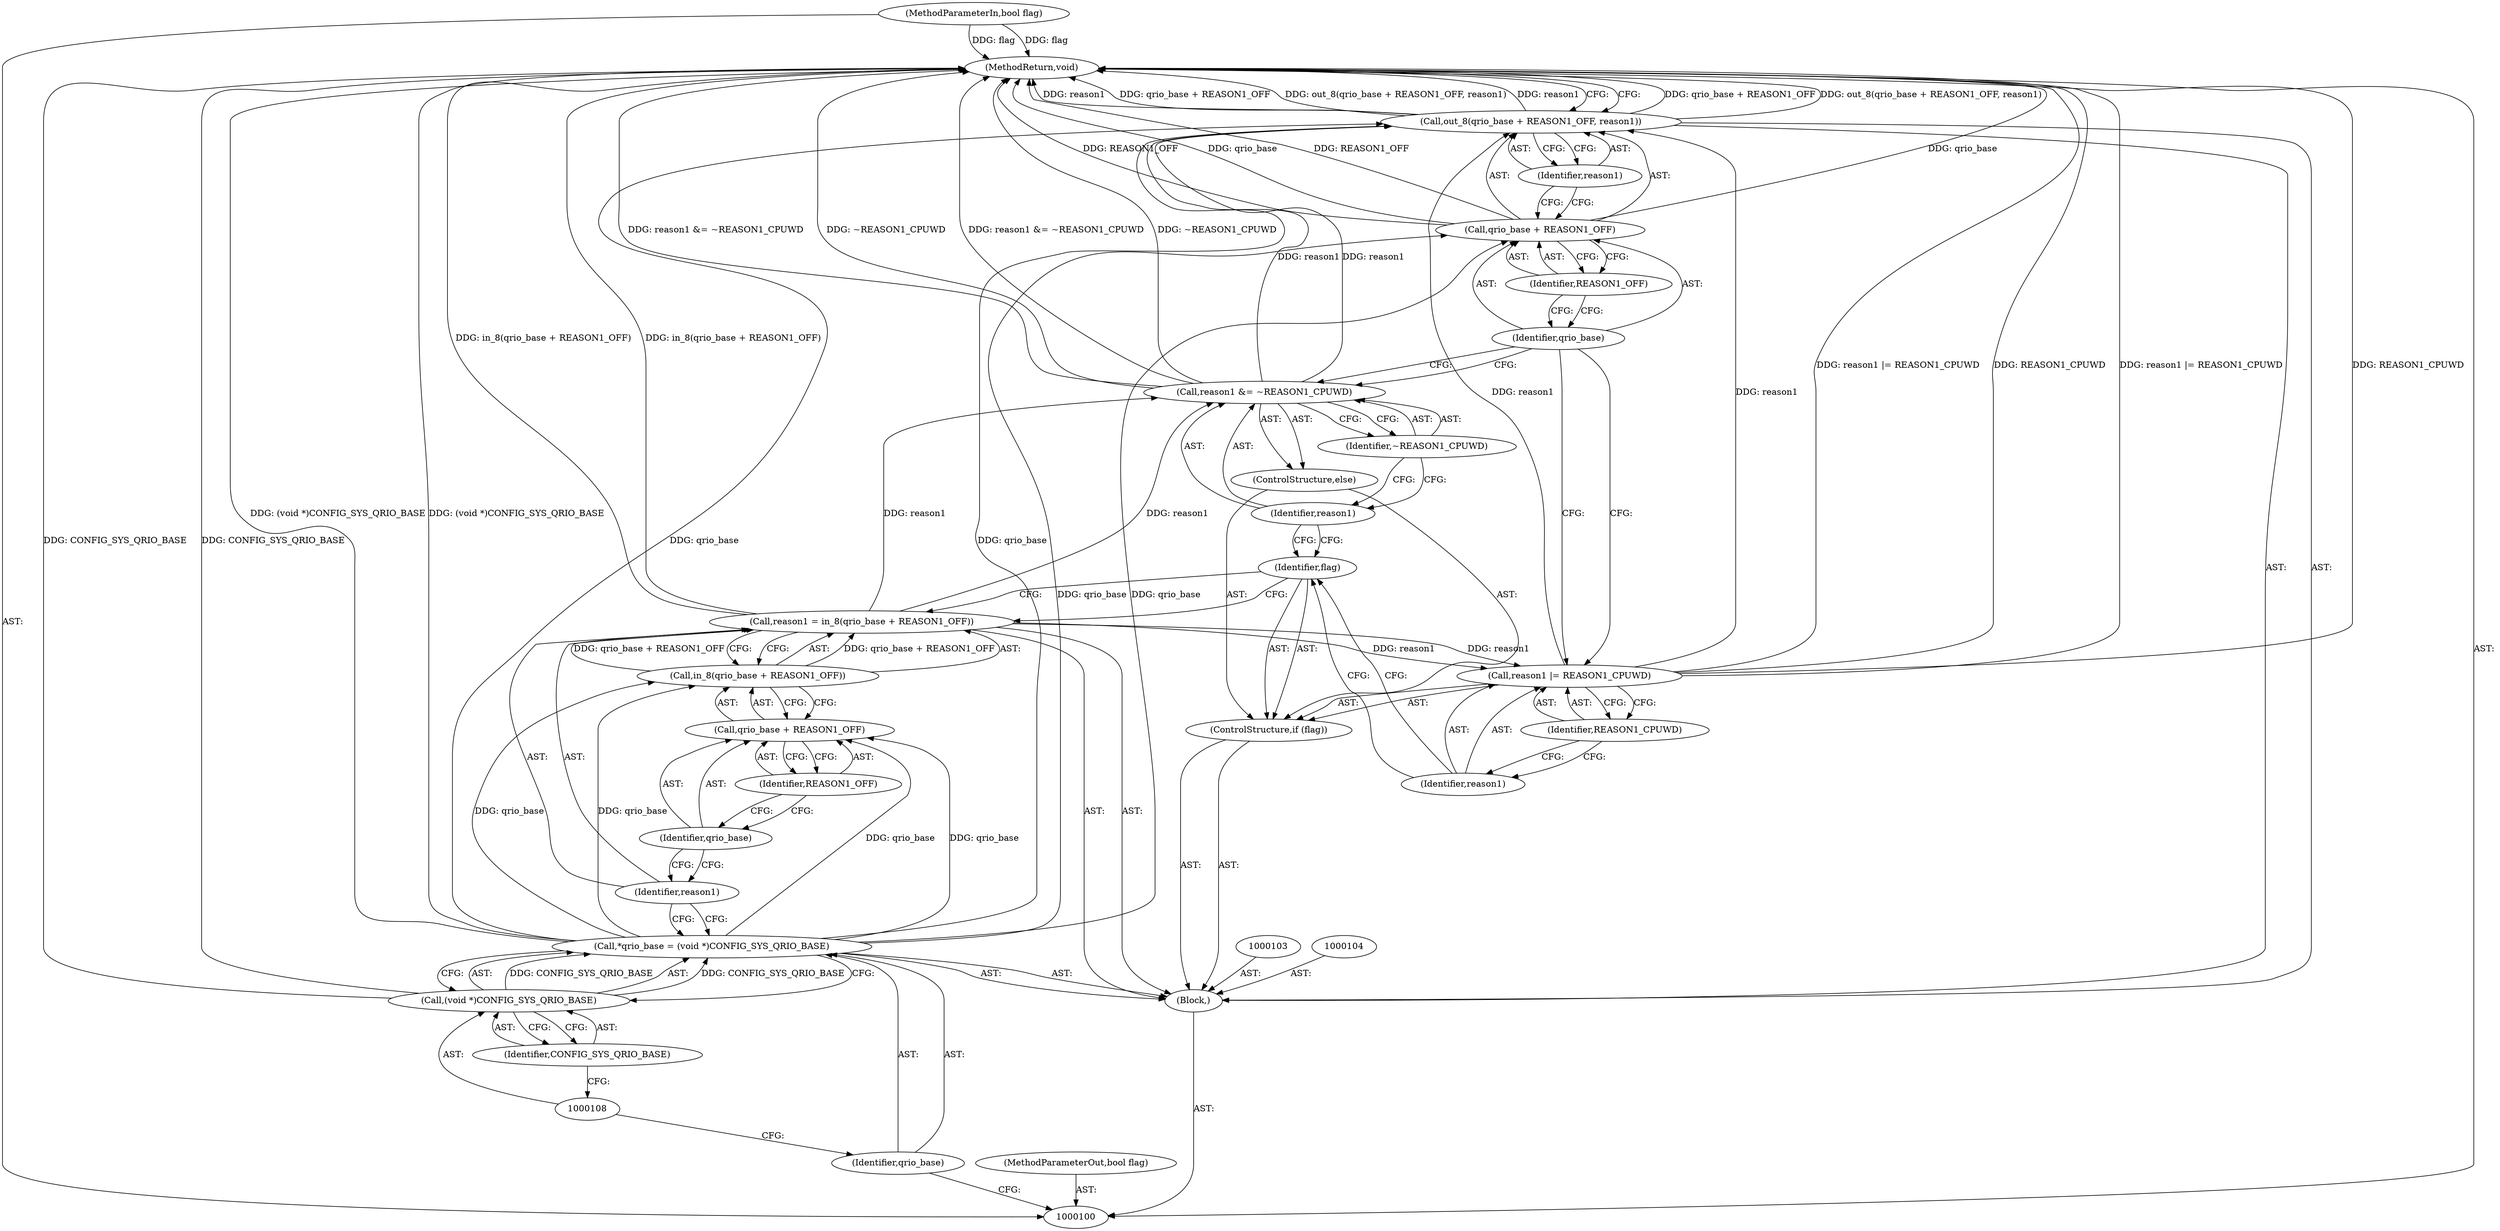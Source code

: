 digraph "0_u-boot_master" {
"1000130" [label="(MethodReturn,void)"];
"1000101" [label="(MethodParameterIn,bool flag)"];
"1000171" [label="(MethodParameterOut,bool flag)"];
"1000124" [label="(Identifier,~REASON1_CPUWD)"];
"1000122" [label="(Call,reason1 &= ~REASON1_CPUWD)"];
"1000123" [label="(Identifier,reason1)"];
"1000125" [label="(Call,out_8(qrio_base + REASON1_OFF, reason1))"];
"1000128" [label="(Identifier,REASON1_OFF)"];
"1000129" [label="(Identifier,reason1)"];
"1000126" [label="(Call,qrio_base + REASON1_OFF)"];
"1000127" [label="(Identifier,qrio_base)"];
"1000102" [label="(Block,)"];
"1000105" [label="(Call,*qrio_base = (void *)CONFIG_SYS_QRIO_BASE)"];
"1000106" [label="(Identifier,qrio_base)"];
"1000107" [label="(Call,(void *)CONFIG_SYS_QRIO_BASE)"];
"1000109" [label="(Identifier,CONFIG_SYS_QRIO_BASE)"];
"1000112" [label="(Call,in_8(qrio_base + REASON1_OFF))"];
"1000113" [label="(Call,qrio_base + REASON1_OFF)"];
"1000114" [label="(Identifier,qrio_base)"];
"1000110" [label="(Call,reason1 = in_8(qrio_base + REASON1_OFF))"];
"1000111" [label="(Identifier,reason1)"];
"1000115" [label="(Identifier,REASON1_OFF)"];
"1000116" [label="(ControlStructure,if (flag))"];
"1000117" [label="(Identifier,flag)"];
"1000120" [label="(Identifier,REASON1_CPUWD)"];
"1000118" [label="(Call,reason1 |= REASON1_CPUWD)"];
"1000119" [label="(Identifier,reason1)"];
"1000121" [label="(ControlStructure,else)"];
"1000130" -> "1000100"  [label="AST: "];
"1000130" -> "1000125"  [label="CFG: "];
"1000125" -> "1000130"  [label="DDG: qrio_base + REASON1_OFF"];
"1000125" -> "1000130"  [label="DDG: out_8(qrio_base + REASON1_OFF, reason1)"];
"1000125" -> "1000130"  [label="DDG: reason1"];
"1000105" -> "1000130"  [label="DDG: (void *)CONFIG_SYS_QRIO_BASE"];
"1000126" -> "1000130"  [label="DDG: qrio_base"];
"1000126" -> "1000130"  [label="DDG: REASON1_OFF"];
"1000118" -> "1000130"  [label="DDG: reason1 |= REASON1_CPUWD"];
"1000118" -> "1000130"  [label="DDG: REASON1_CPUWD"];
"1000110" -> "1000130"  [label="DDG: in_8(qrio_base + REASON1_OFF)"];
"1000122" -> "1000130"  [label="DDG: reason1 &= ~REASON1_CPUWD"];
"1000122" -> "1000130"  [label="DDG: ~REASON1_CPUWD"];
"1000107" -> "1000130"  [label="DDG: CONFIG_SYS_QRIO_BASE"];
"1000101" -> "1000130"  [label="DDG: flag"];
"1000101" -> "1000100"  [label="AST: "];
"1000101" -> "1000130"  [label="DDG: flag"];
"1000171" -> "1000100"  [label="AST: "];
"1000124" -> "1000122"  [label="AST: "];
"1000124" -> "1000123"  [label="CFG: "];
"1000122" -> "1000124"  [label="CFG: "];
"1000122" -> "1000121"  [label="AST: "];
"1000122" -> "1000124"  [label="CFG: "];
"1000123" -> "1000122"  [label="AST: "];
"1000124" -> "1000122"  [label="AST: "];
"1000127" -> "1000122"  [label="CFG: "];
"1000122" -> "1000130"  [label="DDG: reason1 &= ~REASON1_CPUWD"];
"1000122" -> "1000130"  [label="DDG: ~REASON1_CPUWD"];
"1000110" -> "1000122"  [label="DDG: reason1"];
"1000122" -> "1000125"  [label="DDG: reason1"];
"1000123" -> "1000122"  [label="AST: "];
"1000123" -> "1000117"  [label="CFG: "];
"1000124" -> "1000123"  [label="CFG: "];
"1000125" -> "1000102"  [label="AST: "];
"1000125" -> "1000129"  [label="CFG: "];
"1000126" -> "1000125"  [label="AST: "];
"1000129" -> "1000125"  [label="AST: "];
"1000130" -> "1000125"  [label="CFG: "];
"1000125" -> "1000130"  [label="DDG: qrio_base + REASON1_OFF"];
"1000125" -> "1000130"  [label="DDG: out_8(qrio_base + REASON1_OFF, reason1)"];
"1000125" -> "1000130"  [label="DDG: reason1"];
"1000105" -> "1000125"  [label="DDG: qrio_base"];
"1000122" -> "1000125"  [label="DDG: reason1"];
"1000118" -> "1000125"  [label="DDG: reason1"];
"1000128" -> "1000126"  [label="AST: "];
"1000128" -> "1000127"  [label="CFG: "];
"1000126" -> "1000128"  [label="CFG: "];
"1000129" -> "1000125"  [label="AST: "];
"1000129" -> "1000126"  [label="CFG: "];
"1000125" -> "1000129"  [label="CFG: "];
"1000126" -> "1000125"  [label="AST: "];
"1000126" -> "1000128"  [label="CFG: "];
"1000127" -> "1000126"  [label="AST: "];
"1000128" -> "1000126"  [label="AST: "];
"1000129" -> "1000126"  [label="CFG: "];
"1000126" -> "1000130"  [label="DDG: qrio_base"];
"1000126" -> "1000130"  [label="DDG: REASON1_OFF"];
"1000105" -> "1000126"  [label="DDG: qrio_base"];
"1000127" -> "1000126"  [label="AST: "];
"1000127" -> "1000118"  [label="CFG: "];
"1000127" -> "1000122"  [label="CFG: "];
"1000128" -> "1000127"  [label="CFG: "];
"1000102" -> "1000100"  [label="AST: "];
"1000103" -> "1000102"  [label="AST: "];
"1000104" -> "1000102"  [label="AST: "];
"1000105" -> "1000102"  [label="AST: "];
"1000110" -> "1000102"  [label="AST: "];
"1000116" -> "1000102"  [label="AST: "];
"1000125" -> "1000102"  [label="AST: "];
"1000105" -> "1000102"  [label="AST: "];
"1000105" -> "1000107"  [label="CFG: "];
"1000106" -> "1000105"  [label="AST: "];
"1000107" -> "1000105"  [label="AST: "];
"1000111" -> "1000105"  [label="CFG: "];
"1000105" -> "1000130"  [label="DDG: (void *)CONFIG_SYS_QRIO_BASE"];
"1000107" -> "1000105"  [label="DDG: CONFIG_SYS_QRIO_BASE"];
"1000105" -> "1000112"  [label="DDG: qrio_base"];
"1000105" -> "1000113"  [label="DDG: qrio_base"];
"1000105" -> "1000125"  [label="DDG: qrio_base"];
"1000105" -> "1000126"  [label="DDG: qrio_base"];
"1000106" -> "1000105"  [label="AST: "];
"1000106" -> "1000100"  [label="CFG: "];
"1000108" -> "1000106"  [label="CFG: "];
"1000107" -> "1000105"  [label="AST: "];
"1000107" -> "1000109"  [label="CFG: "];
"1000108" -> "1000107"  [label="AST: "];
"1000109" -> "1000107"  [label="AST: "];
"1000105" -> "1000107"  [label="CFG: "];
"1000107" -> "1000130"  [label="DDG: CONFIG_SYS_QRIO_BASE"];
"1000107" -> "1000105"  [label="DDG: CONFIG_SYS_QRIO_BASE"];
"1000109" -> "1000107"  [label="AST: "];
"1000109" -> "1000108"  [label="CFG: "];
"1000107" -> "1000109"  [label="CFG: "];
"1000112" -> "1000110"  [label="AST: "];
"1000112" -> "1000113"  [label="CFG: "];
"1000113" -> "1000112"  [label="AST: "];
"1000110" -> "1000112"  [label="CFG: "];
"1000112" -> "1000110"  [label="DDG: qrio_base + REASON1_OFF"];
"1000105" -> "1000112"  [label="DDG: qrio_base"];
"1000113" -> "1000112"  [label="AST: "];
"1000113" -> "1000115"  [label="CFG: "];
"1000114" -> "1000113"  [label="AST: "];
"1000115" -> "1000113"  [label="AST: "];
"1000112" -> "1000113"  [label="CFG: "];
"1000105" -> "1000113"  [label="DDG: qrio_base"];
"1000114" -> "1000113"  [label="AST: "];
"1000114" -> "1000111"  [label="CFG: "];
"1000115" -> "1000114"  [label="CFG: "];
"1000110" -> "1000102"  [label="AST: "];
"1000110" -> "1000112"  [label="CFG: "];
"1000111" -> "1000110"  [label="AST: "];
"1000112" -> "1000110"  [label="AST: "];
"1000117" -> "1000110"  [label="CFG: "];
"1000110" -> "1000130"  [label="DDG: in_8(qrio_base + REASON1_OFF)"];
"1000112" -> "1000110"  [label="DDG: qrio_base + REASON1_OFF"];
"1000110" -> "1000118"  [label="DDG: reason1"];
"1000110" -> "1000122"  [label="DDG: reason1"];
"1000111" -> "1000110"  [label="AST: "];
"1000111" -> "1000105"  [label="CFG: "];
"1000114" -> "1000111"  [label="CFG: "];
"1000115" -> "1000113"  [label="AST: "];
"1000115" -> "1000114"  [label="CFG: "];
"1000113" -> "1000115"  [label="CFG: "];
"1000116" -> "1000102"  [label="AST: "];
"1000117" -> "1000116"  [label="AST: "];
"1000118" -> "1000116"  [label="AST: "];
"1000121" -> "1000116"  [label="AST: "];
"1000117" -> "1000116"  [label="AST: "];
"1000117" -> "1000110"  [label="CFG: "];
"1000119" -> "1000117"  [label="CFG: "];
"1000123" -> "1000117"  [label="CFG: "];
"1000120" -> "1000118"  [label="AST: "];
"1000120" -> "1000119"  [label="CFG: "];
"1000118" -> "1000120"  [label="CFG: "];
"1000118" -> "1000116"  [label="AST: "];
"1000118" -> "1000120"  [label="CFG: "];
"1000119" -> "1000118"  [label="AST: "];
"1000120" -> "1000118"  [label="AST: "];
"1000127" -> "1000118"  [label="CFG: "];
"1000118" -> "1000130"  [label="DDG: reason1 |= REASON1_CPUWD"];
"1000118" -> "1000130"  [label="DDG: REASON1_CPUWD"];
"1000110" -> "1000118"  [label="DDG: reason1"];
"1000118" -> "1000125"  [label="DDG: reason1"];
"1000119" -> "1000118"  [label="AST: "];
"1000119" -> "1000117"  [label="CFG: "];
"1000120" -> "1000119"  [label="CFG: "];
"1000121" -> "1000116"  [label="AST: "];
"1000122" -> "1000121"  [label="AST: "];
}
